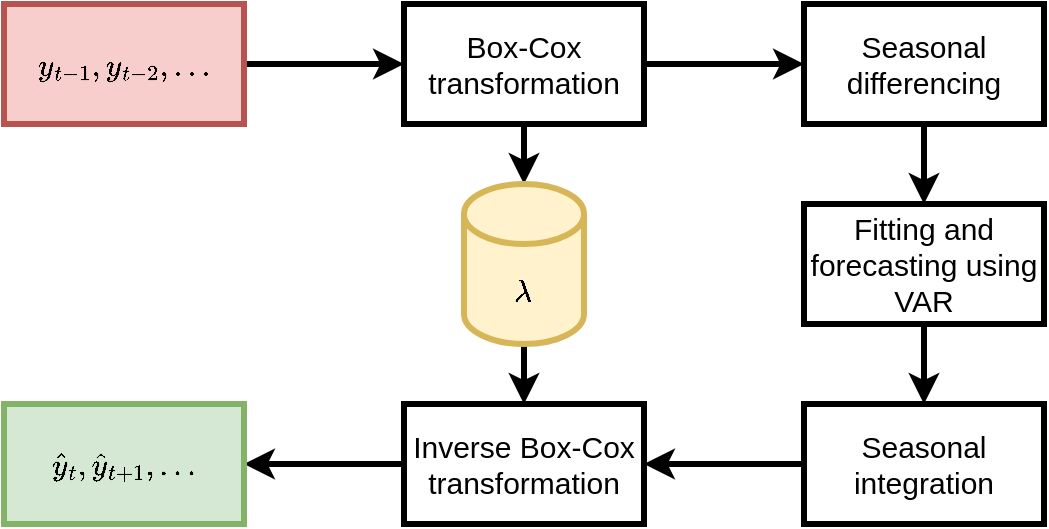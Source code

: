 <mxfile version="14.6.13" type="device"><diagram id="LSXEVGZSLwesbF9RJGhT" name="Page-1"><mxGraphModel dx="1636" dy="489" grid="1" gridSize="10" guides="1" tooltips="1" connect="1" arrows="1" fold="1" page="1" pageScale="1" pageWidth="850" pageHeight="1100" math="1" shadow="0"><root><mxCell id="0"/><mxCell id="1" parent="0"/><mxCell id="HQPrKie7fjZOGUjj_v4d-3" value="" style="edgeStyle=orthogonalEdgeStyle;rounded=0;orthogonalLoop=1;jettySize=auto;html=1;fontFamily=Georgia;fontSize=15;strokeWidth=3;" parent="1" source="HQPrKie7fjZOGUjj_v4d-1" target="HQPrKie7fjZOGUjj_v4d-2" edge="1"><mxGeometry relative="1" as="geometry"/></mxCell><mxCell id="HQPrKie7fjZOGUjj_v4d-24" style="edgeStyle=orthogonalEdgeStyle;rounded=0;orthogonalLoop=1;jettySize=auto;html=1;fontFamily=Georgia;fontSize=15;strokeWidth=3;" parent="1" source="HQPrKie7fjZOGUjj_v4d-1" target="HQPrKie7fjZOGUjj_v4d-22" edge="1"><mxGeometry relative="1" as="geometry"/></mxCell><mxCell id="HQPrKie7fjZOGUjj_v4d-1" value="Box-Cox&lt;br style=&quot;font-size: 15px;&quot;&gt;transformation" style="rounded=0;whiteSpace=wrap;html=1;fontFamily=Helvetica;fontSize=15;strokeWidth=3;" parent="1" vertex="1"><mxGeometry x="120" y="40" width="120" height="60" as="geometry"/></mxCell><mxCell id="HQPrKie7fjZOGUjj_v4d-11" value="" style="edgeStyle=orthogonalEdgeStyle;rounded=0;orthogonalLoop=1;jettySize=auto;html=1;fontFamily=Georgia;fontSize=15;strokeWidth=3;" parent="1" source="HQPrKie7fjZOGUjj_v4d-2" target="HQPrKie7fjZOGUjj_v4d-14" edge="1"><mxGeometry relative="1" as="geometry"><mxPoint x="520" y="110" as="targetPoint"/></mxGeometry></mxCell><mxCell id="HQPrKie7fjZOGUjj_v4d-2" value="Seasonal &lt;br style=&quot;font-size: 15px;&quot;&gt;differencing" style="rounded=0;whiteSpace=wrap;html=1;fontFamily=Helvetica;fontSize=15;strokeWidth=3;" parent="1" vertex="1"><mxGeometry x="320" y="40" width="120" height="60" as="geometry"/></mxCell><mxCell id="HQPrKie7fjZOGUjj_v4d-13" value="" style="edgeStyle=orthogonalEdgeStyle;rounded=0;orthogonalLoop=1;jettySize=auto;html=1;fontFamily=Georgia;fontSize=15;strokeWidth=3;" parent="1" source="HQPrKie7fjZOGUjj_v4d-12" target="HQPrKie7fjZOGUjj_v4d-1" edge="1"><mxGeometry relative="1" as="geometry"/></mxCell><mxCell id="HQPrKie7fjZOGUjj_v4d-12" value="$$y_{t-1}, y_{t-2}, \dots$$" style="rounded=0;whiteSpace=wrap;html=1;fontFamily=Georgia;fontSize=15;strokeWidth=3;fillColor=#f8cecc;strokeColor=#b85450;" parent="1" vertex="1"><mxGeometry x="-80" y="40" width="120" height="60" as="geometry"/></mxCell><mxCell id="HQPrKie7fjZOGUjj_v4d-17" value="" style="edgeStyle=orthogonalEdgeStyle;rounded=0;orthogonalLoop=1;jettySize=auto;html=1;exitX=0.5;exitY=1;exitDx=0;exitDy=0;fontFamily=Georgia;fontSize=15;strokeWidth=3;" parent="1" source="HQPrKie7fjZOGUjj_v4d-14" target="HQPrKie7fjZOGUjj_v4d-16" edge="1"><mxGeometry relative="1" as="geometry"/></mxCell><mxCell id="HQPrKie7fjZOGUjj_v4d-14" value="Fitting and forecasting using VAR" style="rounded=0;whiteSpace=wrap;html=1;fontFamily=Helvetica;fontSize=15;strokeWidth=3;" parent="1" vertex="1"><mxGeometry x="320" y="140" width="120" height="60" as="geometry"/></mxCell><mxCell id="HQPrKie7fjZOGUjj_v4d-19" value="" style="edgeStyle=orthogonalEdgeStyle;rounded=0;orthogonalLoop=1;jettySize=auto;html=1;fontFamily=Georgia;fontSize=15;strokeWidth=3;" parent="1" source="HQPrKie7fjZOGUjj_v4d-16" target="HQPrKie7fjZOGUjj_v4d-18" edge="1"><mxGeometry relative="1" as="geometry"/></mxCell><mxCell id="HQPrKie7fjZOGUjj_v4d-16" value="Seasonal &lt;br style=&quot;font-size: 15px;&quot;&gt;integration" style="rounded=0;whiteSpace=wrap;html=1;fontFamily=Helvetica;fontSize=15;strokeWidth=3;" parent="1" vertex="1"><mxGeometry x="320" y="240" width="120" height="60" as="geometry"/></mxCell><mxCell id="HQPrKie7fjZOGUjj_v4d-21" value="" style="edgeStyle=orthogonalEdgeStyle;rounded=0;orthogonalLoop=1;jettySize=auto;html=1;fontFamily=Georgia;fontSize=15;strokeWidth=3;" parent="1" source="HQPrKie7fjZOGUjj_v4d-18" target="HQPrKie7fjZOGUjj_v4d-20" edge="1"><mxGeometry relative="1" as="geometry"/></mxCell><mxCell id="HQPrKie7fjZOGUjj_v4d-18" value="Inverse Box-Cox&lt;br style=&quot;font-size: 15px;&quot;&gt;transformation" style="rounded=0;whiteSpace=wrap;html=1;fontFamily=Helvetica;fontSize=15;strokeWidth=3;" parent="1" vertex="1"><mxGeometry x="120" y="240" width="120" height="60" as="geometry"/></mxCell><mxCell id="HQPrKie7fjZOGUjj_v4d-20" value="$$\hat y_{t}, \hat y_{t+1}, \dots$$" style="rounded=0;whiteSpace=wrap;html=1;fontFamily=Georgia;fontSize=15;strokeWidth=3;fillColor=#d5e8d4;strokeColor=#82b366;" parent="1" vertex="1"><mxGeometry x="-80" y="240" width="120" height="60" as="geometry"/></mxCell><mxCell id="HQPrKie7fjZOGUjj_v4d-25" style="edgeStyle=orthogonalEdgeStyle;rounded=0;orthogonalLoop=1;jettySize=auto;html=1;fontFamily=Georgia;fontSize=15;strokeWidth=3;" parent="1" source="HQPrKie7fjZOGUjj_v4d-22" target="HQPrKie7fjZOGUjj_v4d-18" edge="1"><mxGeometry relative="1" as="geometry"/></mxCell><mxCell id="HQPrKie7fjZOGUjj_v4d-22" value="$$ \lambda $$" style="shape=cylinder3;whiteSpace=wrap;html=1;boundedLbl=1;backgroundOutline=1;size=15;fillColor=#fff2cc;fontFamily=Georgia;fontSize=15;strokeWidth=3;strokeColor=#d6b656;" parent="1" vertex="1"><mxGeometry x="150" y="130" width="60" height="80" as="geometry"/></mxCell></root></mxGraphModel></diagram></mxfile>